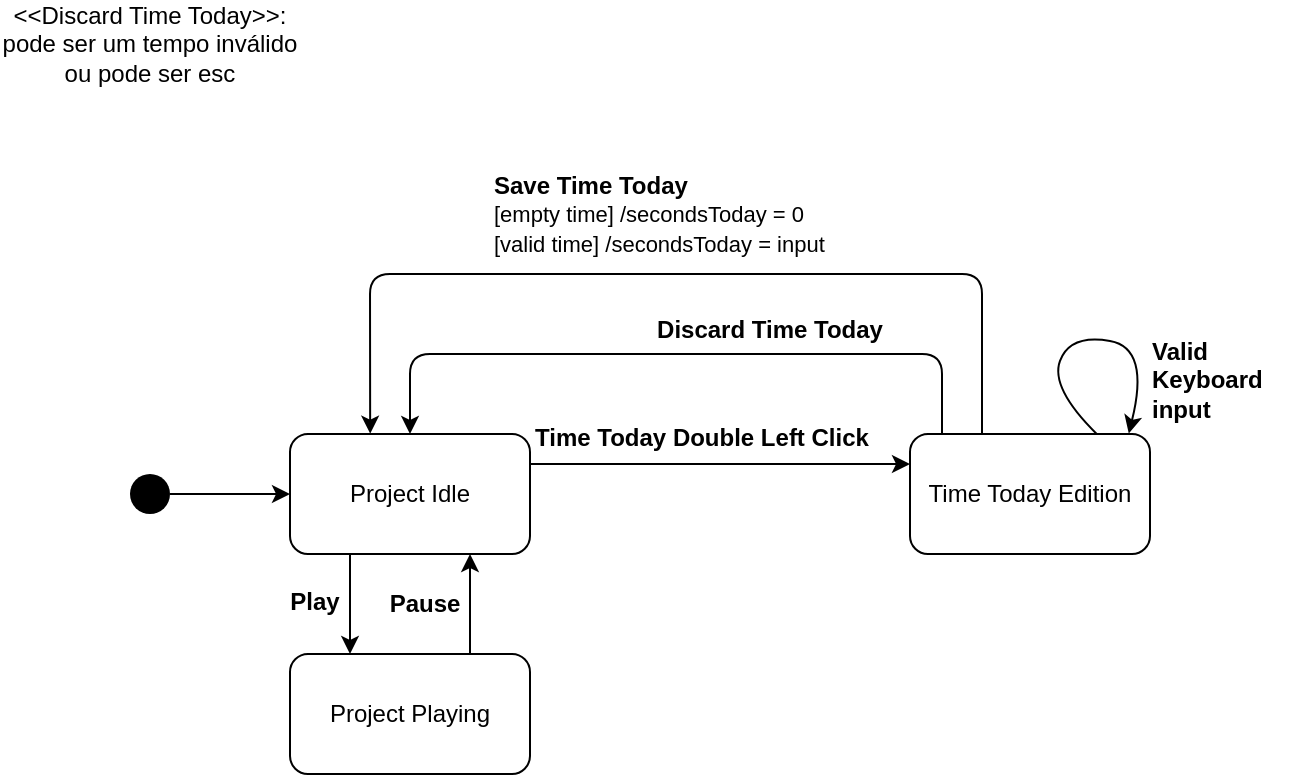 <mxfile>
    <diagram id="hUVOVU6jRG6KGF_iUACn" name="Page-1">
        <mxGraphModel dx="1685" dy="621" grid="1" gridSize="10" guides="1" tooltips="1" connect="1" arrows="1" fold="1" page="1" pageScale="1" pageWidth="850" pageHeight="1100" math="0" shadow="0">
            <root>
                <mxCell id="0"/>
                <mxCell id="1" parent="0"/>
                <mxCell id="221" value="Project Idle" style="rounded=1;whiteSpace=wrap;html=1;" parent="1" vertex="1">
                    <mxGeometry x="-650" y="690" width="120" height="60" as="geometry"/>
                </mxCell>
                <mxCell id="222" value="" style="ellipse;fillColor=#000000;strokeColor=none;" parent="1" vertex="1">
                    <mxGeometry x="-730" y="710" width="20" height="20" as="geometry"/>
                </mxCell>
                <mxCell id="223" style="edgeStyle=none;html=1;fontSize=12;startArrow=none;" parent="1" source="222" target="221" edge="1">
                    <mxGeometry relative="1" as="geometry">
                        <mxPoint x="-660" y="720" as="targetPoint"/>
                        <mxPoint x="-720" y="720" as="sourcePoint"/>
                    </mxGeometry>
                </mxCell>
                <mxCell id="224" value="&lt;b&gt;Time Today Double Left Click&lt;/b&gt;" style="text;html=1;strokeColor=none;fillColor=none;align=center;verticalAlign=middle;whiteSpace=wrap;rounded=0;" parent="1" vertex="1">
                    <mxGeometry x="-535" y="677" width="182" height="30" as="geometry"/>
                </mxCell>
                <mxCell id="225" value="Time Today Edition" style="rounded=1;whiteSpace=wrap;html=1;" parent="1" vertex="1">
                    <mxGeometry x="-340" y="690" width="120" height="60" as="geometry"/>
                </mxCell>
                <mxCell id="226" value="" style="edgeStyle=none;html=1;entryX=0;entryY=0.25;entryDx=0;entryDy=0;exitX=1;exitY=0.25;exitDx=0;exitDy=0;" parent="1" source="221" target="225" edge="1">
                    <mxGeometry relative="1" as="geometry">
                        <mxPoint x="-530" y="740" as="sourcePoint"/>
                        <mxPoint x="-320" y="735" as="targetPoint"/>
                        <Array as="points">
                            <mxPoint x="-500" y="705"/>
                            <mxPoint x="-410" y="705"/>
                        </Array>
                    </mxGeometry>
                </mxCell>
                <mxCell id="227" style="edgeStyle=none;html=1;entryX=0.5;entryY=0;entryDx=0;entryDy=0;fontSize=12;" parent="1" target="221" edge="1">
                    <mxGeometry relative="1" as="geometry">
                        <Array as="points">
                            <mxPoint x="-324" y="650"/>
                            <mxPoint x="-590" y="650"/>
                        </Array>
                        <mxPoint x="-324" y="690" as="sourcePoint"/>
                    </mxGeometry>
                </mxCell>
                <mxCell id="228" value="&lt;div&gt;&lt;b&gt;&lt;font style=&quot;font-size: 12px&quot;&gt;Discard Time Today&lt;/font&gt;&lt;/b&gt;&lt;/div&gt;&lt;span style=&quot;font-size: 11px&quot;&gt;&lt;br&gt;&lt;/span&gt;" style="text;html=1;strokeColor=none;fillColor=none;align=center;verticalAlign=middle;whiteSpace=wrap;rounded=0;" parent="1" vertex="1">
                    <mxGeometry x="-500" y="630" width="180" height="30" as="geometry"/>
                </mxCell>
                <mxCell id="229" style="edgeStyle=none;html=1;entryX=0.334;entryY=-0.003;entryDx=0;entryDy=0;fontSize=12;entryPerimeter=0;" parent="1" target="221" edge="1">
                    <mxGeometry relative="1" as="geometry">
                        <Array as="points">
                            <mxPoint x="-304" y="610"/>
                            <mxPoint x="-610" y="610"/>
                        </Array>
                        <mxPoint x="-304" y="690" as="sourcePoint"/>
                    </mxGeometry>
                </mxCell>
                <mxCell id="230" value="&lt;div&gt;&lt;font&gt;&lt;b style=&quot;font-size: 12px&quot;&gt;Save Time Today&lt;/b&gt;&lt;br&gt;&lt;font style=&quot;font-size: 11px&quot;&gt;[empty time]&amp;nbsp;&lt;/font&gt;&lt;/font&gt;&lt;span style=&quot;font-size: 11px&quot;&gt;/secondsToday = 0&lt;/span&gt;&lt;/div&gt;&lt;div&gt;&lt;font style=&quot;font-size: 11px&quot;&gt;[valid time]&amp;nbsp;&lt;/font&gt;&lt;span style=&quot;font-size: 11px&quot;&gt;/secondsToday = input&lt;/span&gt;&lt;/div&gt;" style="text;html=1;strokeColor=none;fillColor=none;align=left;verticalAlign=middle;whiteSpace=wrap;rounded=0;" parent="1" vertex="1">
                    <mxGeometry x="-550" y="530" width="210" height="100" as="geometry"/>
                </mxCell>
                <mxCell id="233" style="edgeStyle=none;html=1;exitX=0.75;exitY=0;exitDx=0;exitDy=0;entryX=0.75;entryY=1;entryDx=0;entryDy=0;fontSize=12;" parent="1" source="234" edge="1">
                    <mxGeometry relative="1" as="geometry">
                        <mxPoint x="-560" y="750" as="targetPoint"/>
                    </mxGeometry>
                </mxCell>
                <mxCell id="234" value="Project Playing" style="rounded=1;whiteSpace=wrap;html=1;fontSize=12;" parent="1" vertex="1">
                    <mxGeometry x="-650" y="800" width="120" height="60" as="geometry"/>
                </mxCell>
                <mxCell id="235" style="edgeStyle=none;html=1;fontSize=12;entryX=0.25;entryY=0;entryDx=0;entryDy=0;exitX=0.25;exitY=1;exitDx=0;exitDy=0;" parent="1" target="234" edge="1">
                    <mxGeometry relative="1" as="geometry">
                        <mxPoint x="-620" y="750" as="sourcePoint"/>
                        <Array as="points"/>
                    </mxGeometry>
                </mxCell>
                <mxCell id="236" value="&lt;b&gt;Play&lt;/b&gt;" style="text;html=1;align=center;verticalAlign=middle;resizable=0;points=[];autosize=1;strokeColor=none;fillColor=none;" parent="1" vertex="1">
                    <mxGeometry x="-658" y="764" width="40" height="20" as="geometry"/>
                </mxCell>
                <mxCell id="237" value="&lt;b&gt;Pause&lt;/b&gt;" style="text;html=1;align=center;verticalAlign=middle;resizable=0;points=[];autosize=1;strokeColor=none;fillColor=none;" parent="1" vertex="1">
                    <mxGeometry x="-608" y="765" width="50" height="20" as="geometry"/>
                </mxCell>
                <mxCell id="257" value="" style="curved=1;endArrow=classic;html=1;exitX=0.042;exitY=0.051;exitDx=0;exitDy=0;entryX=0.924;entryY=-0.005;entryDx=0;entryDy=0;exitPerimeter=0;entryPerimeter=0;" parent="1" edge="1">
                    <mxGeometry width="50" height="50" relative="1" as="geometry">
                        <mxPoint x="-246.64" y="690" as="sourcePoint"/>
                        <mxPoint x="-230.62" y="689.7" as="targetPoint"/>
                        <Array as="points">
                            <mxPoint x="-270" y="666.94"/>
                            <mxPoint x="-260" y="640"/>
                            <mxPoint x="-220" y="647"/>
                        </Array>
                    </mxGeometry>
                </mxCell>
                <mxCell id="258" value="&lt;b&gt;Valid &lt;br&gt;Keyboard &lt;br&gt;input&lt;/b&gt;&lt;br&gt;&lt;div&gt;&lt;br&gt;&lt;/div&gt;" style="text;html=1;align=left;verticalAlign=middle;resizable=0;points=[];autosize=1;strokeColor=none;fillColor=none;" parent="1" vertex="1">
                    <mxGeometry x="-221.5" y="640" width="70" height="60" as="geometry"/>
                </mxCell>
                <mxCell id="259" value="&amp;lt;&amp;lt;Discard Time Today&amp;gt;&amp;gt;: pode ser um tempo inválido ou pode ser esc&lt;br&gt;" style="text;html=1;strokeColor=none;fillColor=none;align=center;verticalAlign=middle;whiteSpace=wrap;rounded=0;" parent="1" vertex="1">
                    <mxGeometry x="-795" y="480" width="150" height="30" as="geometry"/>
                </mxCell>
            </root>
        </mxGraphModel>
    </diagram>
</mxfile>